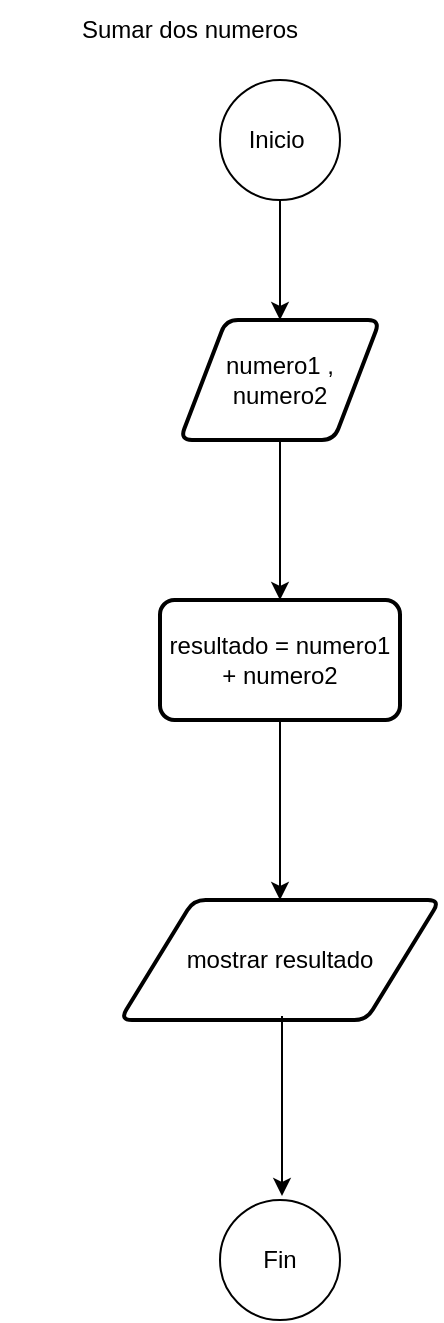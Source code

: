 <mxfile version="24.7.16">
  <diagram name="Page-1" id="pyI-OxfI5H7LUnkpwVLb">
    <mxGraphModel dx="232" dy="387" grid="1" gridSize="10" guides="1" tooltips="1" connect="1" arrows="1" fold="1" page="1" pageScale="1" pageWidth="827" pageHeight="1169" math="0" shadow="0">
      <root>
        <mxCell id="0" />
        <mxCell id="1" parent="0" />
        <mxCell id="yWnmibKHWdppH5cZrXpM-1" value="Sumar dos numeros" style="text;html=1;align=center;verticalAlign=middle;whiteSpace=wrap;rounded=0;" vertex="1" parent="1">
          <mxGeometry x="40" y="40" width="190" height="30" as="geometry" />
        </mxCell>
        <mxCell id="yWnmibKHWdppH5cZrXpM-7" value="" style="edgeStyle=orthogonalEdgeStyle;rounded=0;orthogonalLoop=1;jettySize=auto;html=1;" edge="1" parent="1" source="yWnmibKHWdppH5cZrXpM-3" target="yWnmibKHWdppH5cZrXpM-6">
          <mxGeometry relative="1" as="geometry" />
        </mxCell>
        <mxCell id="yWnmibKHWdppH5cZrXpM-3" value="Inicio&amp;nbsp;" style="ellipse;whiteSpace=wrap;html=1;" vertex="1" parent="1">
          <mxGeometry x="150" y="80" width="60" height="60" as="geometry" />
        </mxCell>
        <mxCell id="yWnmibKHWdppH5cZrXpM-4" value="Fin" style="ellipse;whiteSpace=wrap;html=1;" vertex="1" parent="1">
          <mxGeometry x="150" y="640" width="60" height="60" as="geometry" />
        </mxCell>
        <mxCell id="yWnmibKHWdppH5cZrXpM-10" value="" style="edgeStyle=orthogonalEdgeStyle;rounded=0;orthogonalLoop=1;jettySize=auto;html=1;" edge="1" parent="1" source="yWnmibKHWdppH5cZrXpM-6" target="yWnmibKHWdppH5cZrXpM-9">
          <mxGeometry relative="1" as="geometry" />
        </mxCell>
        <mxCell id="yWnmibKHWdppH5cZrXpM-6" value="numero1 , numero2" style="shape=parallelogram;html=1;strokeWidth=2;perimeter=parallelogramPerimeter;whiteSpace=wrap;rounded=1;arcSize=12;size=0.23;" vertex="1" parent="1">
          <mxGeometry x="130" y="200" width="100" height="60" as="geometry" />
        </mxCell>
        <mxCell id="yWnmibKHWdppH5cZrXpM-9" value="resultado = numero1 + numero2" style="whiteSpace=wrap;html=1;strokeWidth=2;rounded=1;arcSize=12;" vertex="1" parent="1">
          <mxGeometry x="120" y="340" width="120" height="60" as="geometry" />
        </mxCell>
        <mxCell id="yWnmibKHWdppH5cZrXpM-13" style="edgeStyle=orthogonalEdgeStyle;rounded=0;orthogonalLoop=1;jettySize=auto;html=1;exitX=0.5;exitY=1;exitDx=0;exitDy=0;" edge="1" parent="1" source="yWnmibKHWdppH5cZrXpM-9" target="yWnmibKHWdppH5cZrXpM-11">
          <mxGeometry relative="1" as="geometry" />
        </mxCell>
        <mxCell id="yWnmibKHWdppH5cZrXpM-11" value="mostrar resultado" style="shape=parallelogram;html=1;strokeWidth=2;perimeter=parallelogramPerimeter;whiteSpace=wrap;rounded=1;arcSize=12;size=0.23;" vertex="1" parent="1">
          <mxGeometry x="100" y="490" width="160" height="60" as="geometry" />
        </mxCell>
        <mxCell id="yWnmibKHWdppH5cZrXpM-14" style="edgeStyle=orthogonalEdgeStyle;rounded=0;orthogonalLoop=1;jettySize=auto;html=1;exitX=0.5;exitY=1;exitDx=0;exitDy=0;" edge="1" parent="1">
          <mxGeometry relative="1" as="geometry">
            <mxPoint x="181" y="548" as="sourcePoint" />
            <mxPoint x="181" y="638" as="targetPoint" />
          </mxGeometry>
        </mxCell>
      </root>
    </mxGraphModel>
  </diagram>
</mxfile>

